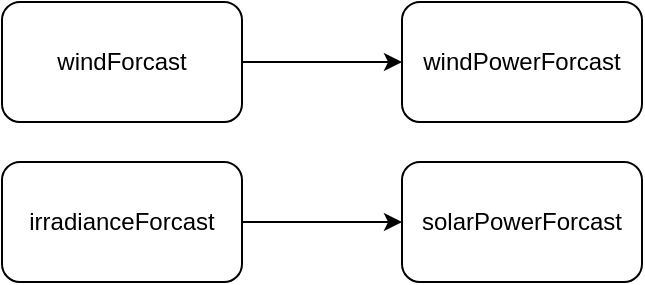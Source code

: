 <mxfile version="26.0.10">
  <diagram id="prtHgNgQTEPvFCAcTncT" name="Page-1">
    <mxGraphModel dx="1247" dy="624" grid="1" gridSize="10" guides="1" tooltips="1" connect="1" arrows="1" fold="1" page="1" pageScale="1" pageWidth="827" pageHeight="1169" math="0" shadow="0">
      <root>
        <mxCell id="0" />
        <mxCell id="1" parent="0" />
        <mxCell id="wLRkuHXV1_DBTNp9WyOW-3" value="" style="edgeStyle=orthogonalEdgeStyle;rounded=0;orthogonalLoop=1;jettySize=auto;html=1;" edge="1" parent="1" source="wLRkuHXV1_DBTNp9WyOW-1" target="wLRkuHXV1_DBTNp9WyOW-2">
          <mxGeometry relative="1" as="geometry" />
        </mxCell>
        <mxCell id="wLRkuHXV1_DBTNp9WyOW-1" value="&lt;div&gt;windForcast&lt;/div&gt;" style="rounded=1;whiteSpace=wrap;html=1;" vertex="1" parent="1">
          <mxGeometry x="100" y="120" width="120" height="60" as="geometry" />
        </mxCell>
        <mxCell id="wLRkuHXV1_DBTNp9WyOW-2" value="windPowerForcast" style="rounded=1;whiteSpace=wrap;html=1;" vertex="1" parent="1">
          <mxGeometry x="300" y="120" width="120" height="60" as="geometry" />
        </mxCell>
        <mxCell id="wLRkuHXV1_DBTNp9WyOW-6" value="" style="edgeStyle=orthogonalEdgeStyle;rounded=0;orthogonalLoop=1;jettySize=auto;html=1;" edge="1" parent="1" source="wLRkuHXV1_DBTNp9WyOW-4" target="wLRkuHXV1_DBTNp9WyOW-5">
          <mxGeometry relative="1" as="geometry" />
        </mxCell>
        <mxCell id="wLRkuHXV1_DBTNp9WyOW-4" value="irradianceForcast" style="rounded=1;whiteSpace=wrap;html=1;" vertex="1" parent="1">
          <mxGeometry x="100" y="200" width="120" height="60" as="geometry" />
        </mxCell>
        <mxCell id="wLRkuHXV1_DBTNp9WyOW-5" value="solarPowerForcast" style="rounded=1;whiteSpace=wrap;html=1;" vertex="1" parent="1">
          <mxGeometry x="300" y="200" width="120" height="60" as="geometry" />
        </mxCell>
      </root>
    </mxGraphModel>
  </diagram>
</mxfile>

